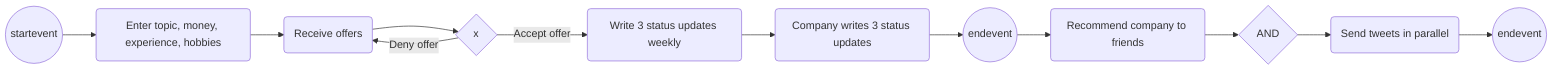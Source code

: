 graph LR
    1:startevent:((startevent)) --> 2:task:(Enter topic, money, experience, hobbies)
    2:task: --> 3:task:(Receive offers)
    3:task: --> 4:exclusivegateway:{x}
    4:exclusivegateway:{x} --> |Accept offer| 5:task:(Write 3 status updates weekly)
    4:exclusivegateway:{x} --> |Deny offer| 3:task:
    5:task: --> 6:task:(Company writes 3 status updates)
    6:task: --> 7:endevent:((endevent))
    7:endevent:((endevent)) --> 8:task:(Recommend company to friends)
    8:task: --> 9:parallelgateway:{AND}
    9:parallelgateway:{AND} --> 10:task:(Send tweets in parallel)
    10:task: --> 11:endevent:((endevent))